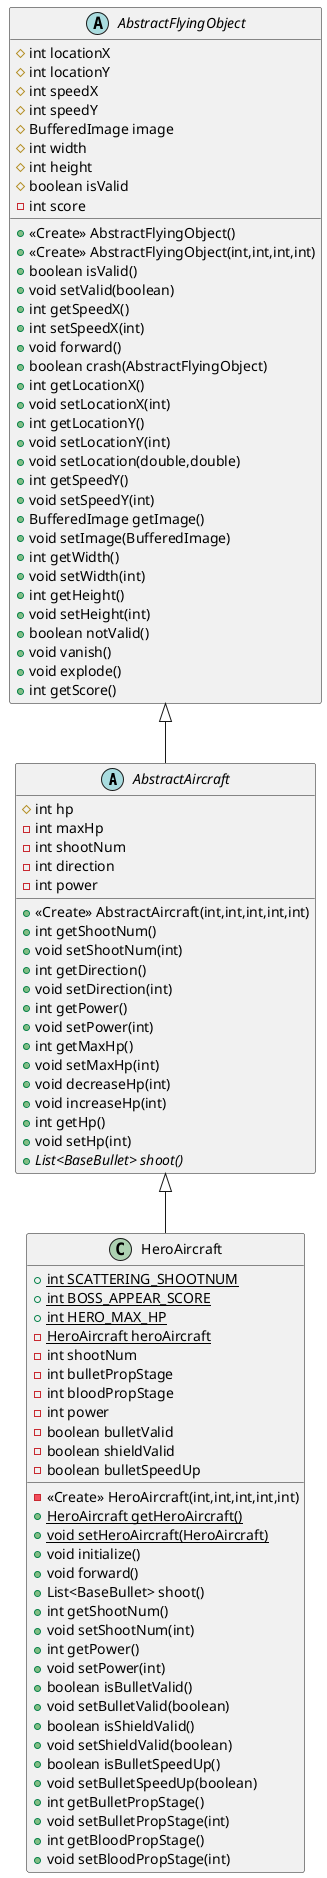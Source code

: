 @startuml
abstract class AbstractAircraft {
# int hp
- int maxHp
- int shootNum
- int direction
- int power
+ <<Create>> AbstractAircraft(int,int,int,int,int)
+ int getShootNum()
+ void setShootNum(int)
+ int getDirection()
+ void setDirection(int)
+ int getPower()
+ void setPower(int)
+ int getMaxHp()
+ void setMaxHp(int)
+ void decreaseHp(int)
+ void increaseHp(int)
+ int getHp()
+ void setHp(int)
+ {abstract}List<BaseBullet> shoot()
}
class HeroAircraft {
+ {static} int SCATTERING_SHOOTNUM
+ {static} int BOSS_APPEAR_SCORE
+ {static} int HERO_MAX_HP
- {static} HeroAircraft heroAircraft
- int shootNum
- int bulletPropStage
- int bloodPropStage
- int power
- boolean bulletValid
- boolean shieldValid
- boolean bulletSpeedUp
- <<Create>> HeroAircraft(int,int,int,int,int)
+ {static} HeroAircraft getHeroAircraft()
+ {static} void setHeroAircraft(HeroAircraft)
+ void initialize()
+ void forward()
+ List<BaseBullet> shoot()
+ int getShootNum()
+ void setShootNum(int)
+ int getPower()
+ void setPower(int)
+ boolean isBulletValid()
+ void setBulletValid(boolean)
+ boolean isShieldValid()
+ void setShieldValid(boolean)
+ boolean isBulletSpeedUp()
+ void setBulletSpeedUp(boolean)
+ int getBulletPropStage()
+ void setBulletPropStage(int)
+ int getBloodPropStage()
+ void setBloodPropStage(int)
}
abstract class AbstractFlyingObject {
# int locationX
# int locationY
# int speedX
# int speedY
# BufferedImage image
# int width
# int height
# boolean isValid
- int score
+ <<Create>> AbstractFlyingObject()
+ <<Create>> AbstractFlyingObject(int,int,int,int)
+ boolean isValid()
+ void setValid(boolean)
+ int getSpeedX()
+ int setSpeedX(int)
+ void forward()
+ boolean crash(AbstractFlyingObject)
+ int getLocationX()
+ void setLocationX(int)
+ int getLocationY()
+ void setLocationY(int)
+ void setLocation(double,double)
+ int getSpeedY()
+ void setSpeedY(int)
+ BufferedImage getImage()
+ void setImage(BufferedImage)
+ int getWidth()
+ void setWidth(int)
+ int getHeight()
+ void setHeight(int)
+ boolean notValid()
+ void vanish()
+ void explode()
+ int getScore()
}


AbstractFlyingObject <|-- AbstractAircraft
AbstractAircraft <|-- HeroAircraft
@enduml